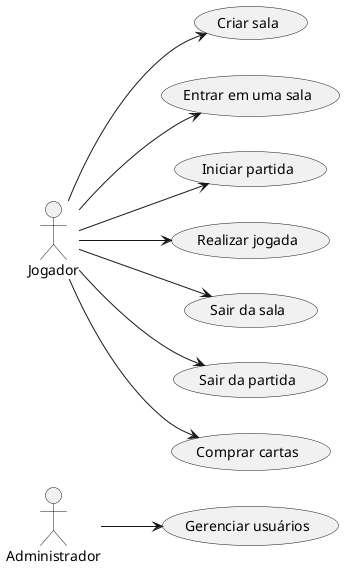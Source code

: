 @startuml
left to right direction
"Administrador" as Admin
"Jogador" as User
Admin --> (Gerenciar usuários)
User --> (Criar sala)
User --> (Entrar em uma sala)
User --> (Iniciar partida)
User --> (Realizar jogada)
User --> (Sair da sala)
User --> (Sair da partida)
User --> (Comprar cartas)
@enduml